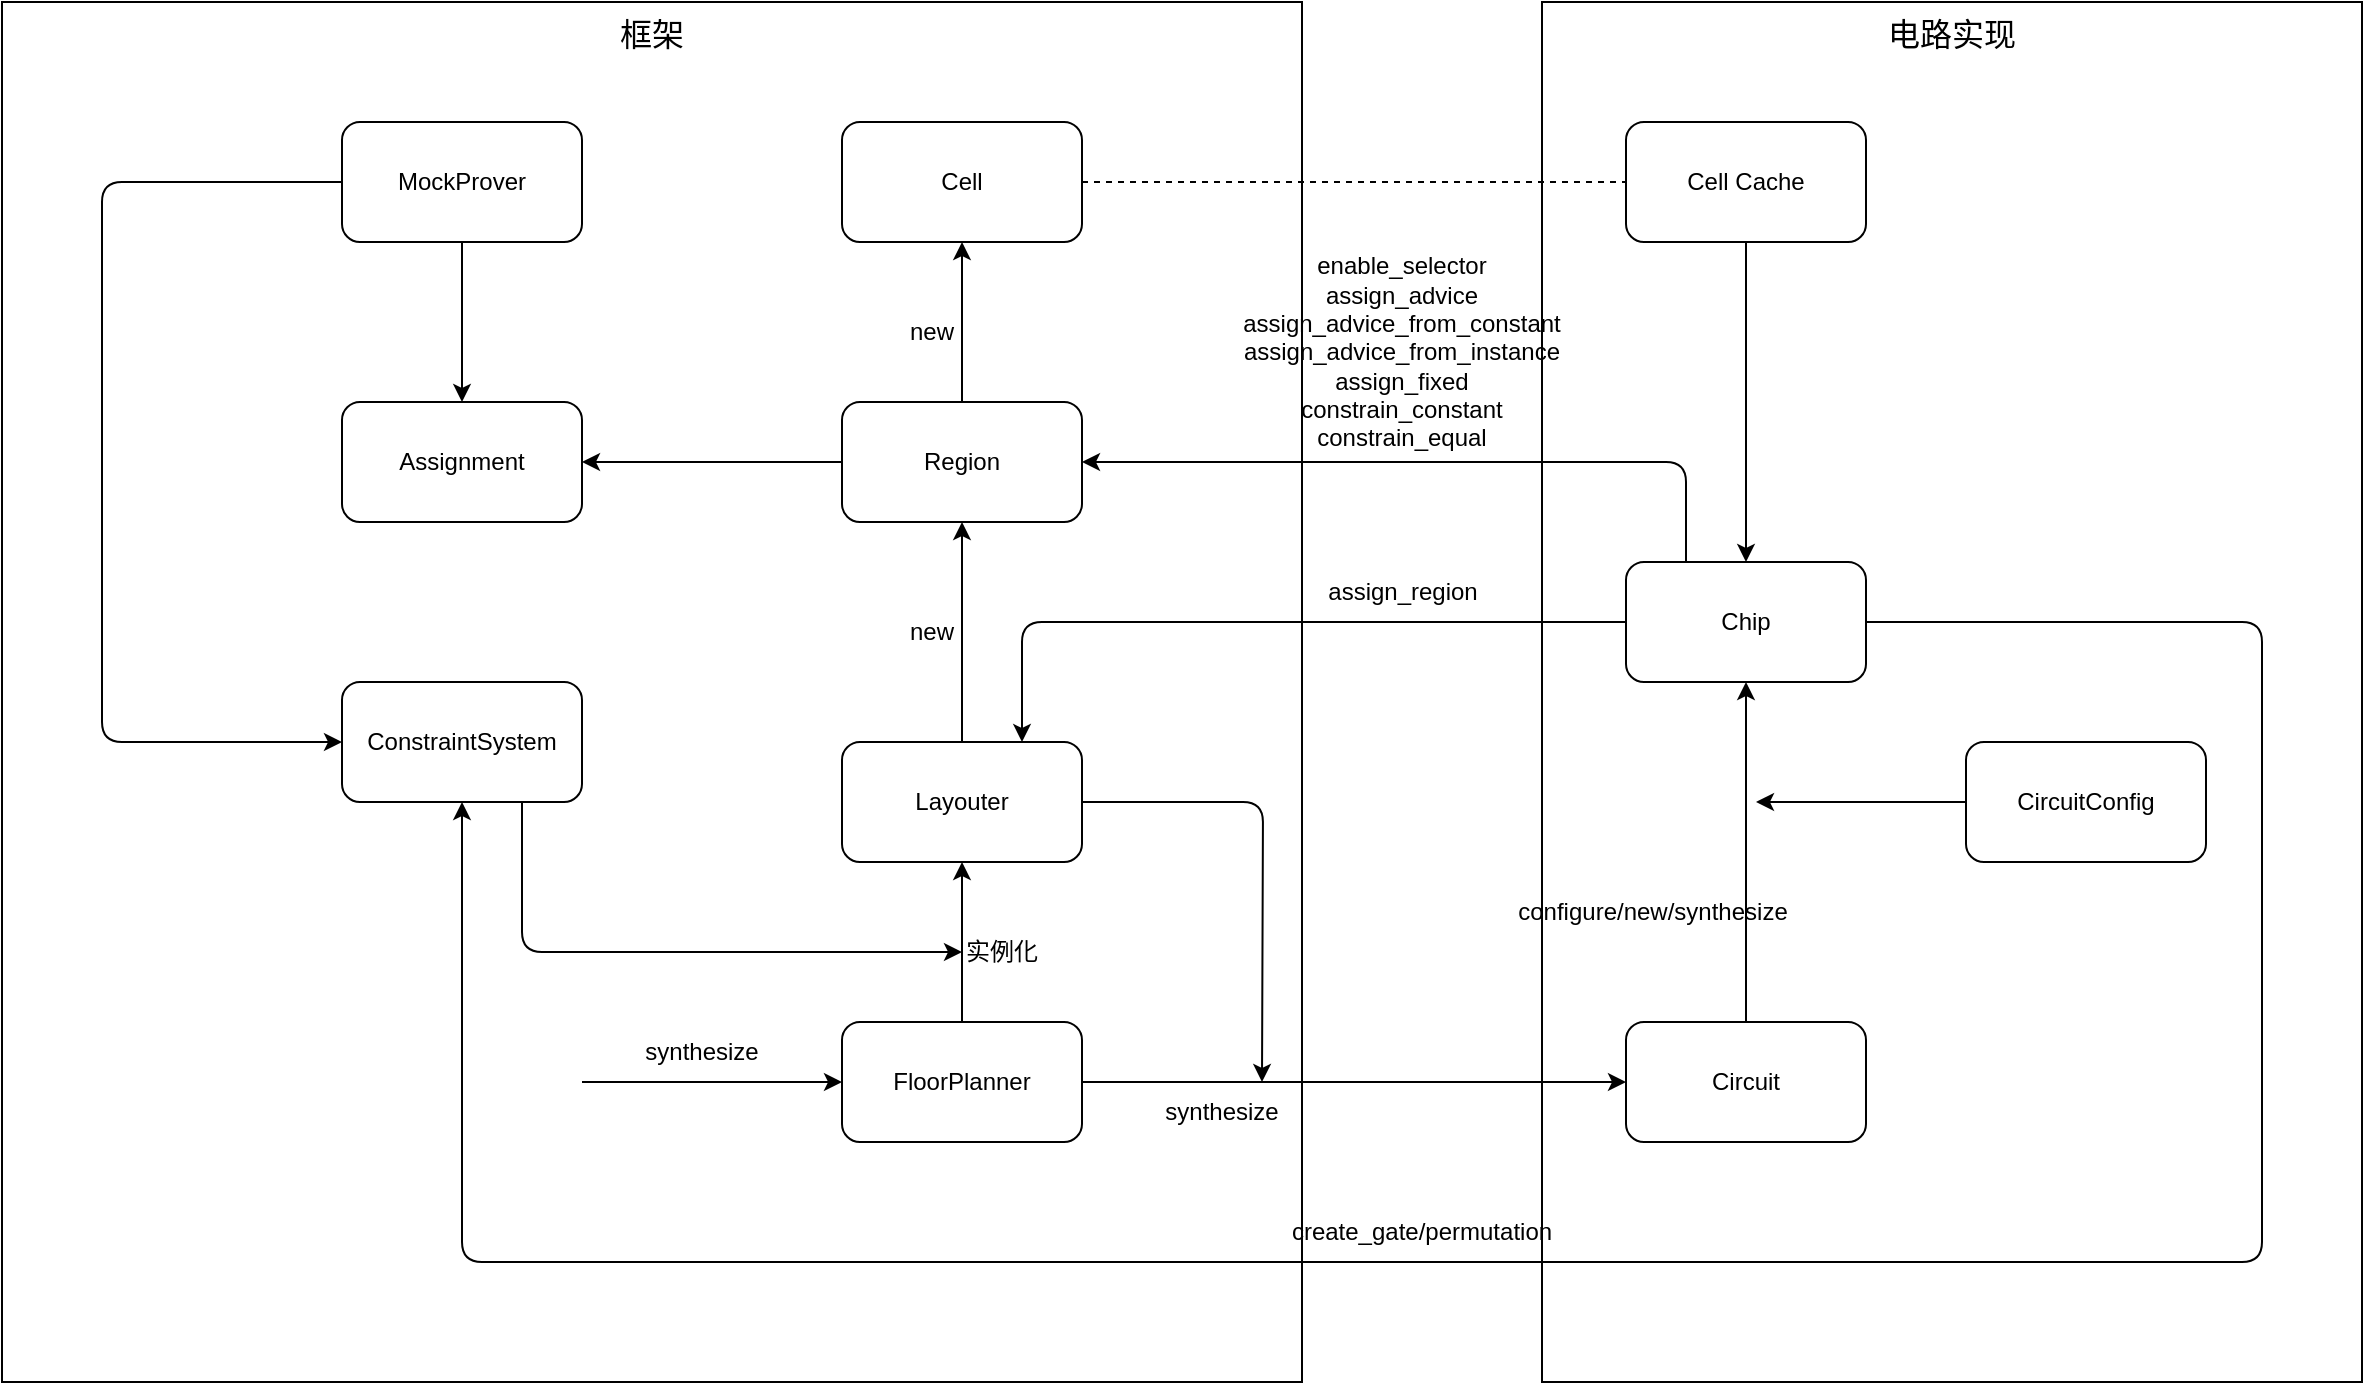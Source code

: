 <mxfile>
    <diagram id="MIAt3X2V9-VPT6RAUHI4" name="Page-1">
        <mxGraphModel dx="2026" dy="365" grid="1" gridSize="10" guides="1" tooltips="1" connect="1" arrows="1" fold="1" page="1" pageScale="1" pageWidth="850" pageHeight="1100" math="0" shadow="0">
            <root>
                <mxCell id="0"/>
                <mxCell id="1" parent="0"/>
                <mxCell id="58" value="&lt;font style=&quot;font-size: 16px;&quot;&gt;电路实现&lt;/font&gt;" style="rounded=0;whiteSpace=wrap;html=1;verticalAlign=top;" vertex="1" parent="1">
                    <mxGeometry x="590" y="205" width="410" height="690" as="geometry"/>
                </mxCell>
                <mxCell id="57" value="&lt;font style=&quot;font-size: 16px;&quot;&gt;框架&lt;/font&gt;" style="rounded=0;whiteSpace=wrap;html=1;verticalAlign=top;" vertex="1" parent="1">
                    <mxGeometry x="-180" y="205" width="650" height="690" as="geometry"/>
                </mxCell>
                <mxCell id="17" value="" style="edgeStyle=none;html=1;" edge="1" parent="1" source="15" target="16">
                    <mxGeometry relative="1" as="geometry"/>
                </mxCell>
                <mxCell id="19" value="" style="edgeStyle=orthogonalEdgeStyle;html=1;entryX=0;entryY=0.5;entryDx=0;entryDy=0;" edge="1" parent="1" source="15" target="18">
                    <mxGeometry relative="1" as="geometry">
                        <Array as="points">
                            <mxPoint x="-130" y="295"/>
                            <mxPoint x="-130" y="575"/>
                        </Array>
                    </mxGeometry>
                </mxCell>
                <mxCell id="15" value="MockProver" style="rounded=1;whiteSpace=wrap;html=1;" vertex="1" parent="1">
                    <mxGeometry x="-10" y="265" width="120" height="60" as="geometry"/>
                </mxCell>
                <mxCell id="21" value="" style="html=1;exitX=0;exitY=0.5;exitDx=0;exitDy=0;entryX=1;entryY=0.5;entryDx=0;entryDy=0;" edge="1" parent="1" source="20" target="16">
                    <mxGeometry relative="1" as="geometry">
                        <mxPoint x="290" y="285" as="targetPoint"/>
                    </mxGeometry>
                </mxCell>
                <mxCell id="16" value="Assignment" style="whiteSpace=wrap;html=1;rounded=1;" vertex="1" parent="1">
                    <mxGeometry x="-10" y="405" width="120" height="60" as="geometry"/>
                </mxCell>
                <mxCell id="47" value="" style="edgeStyle=orthogonalEdgeStyle;html=1;entryX=0;entryY=0.5;entryDx=0;entryDy=0;exitX=0.75;exitY=1;exitDx=0;exitDy=0;" edge="1" parent="1" source="18" target="45">
                    <mxGeometry relative="1" as="geometry">
                        <Array as="points">
                            <mxPoint x="80" y="680"/>
                        </Array>
                    </mxGeometry>
                </mxCell>
                <mxCell id="18" value="ConstraintSystem" style="whiteSpace=wrap;html=1;rounded=1;" vertex="1" parent="1">
                    <mxGeometry x="-10" y="545" width="120" height="60" as="geometry"/>
                </mxCell>
                <mxCell id="29" value="" style="edgeStyle=none;html=1;" edge="1" parent="1" source="20" target="28">
                    <mxGeometry relative="1" as="geometry"/>
                </mxCell>
                <mxCell id="20" value="Region" style="whiteSpace=wrap;html=1;rounded=1;" vertex="1" parent="1">
                    <mxGeometry x="240" y="405" width="120" height="60" as="geometry"/>
                </mxCell>
                <mxCell id="24" value="" style="edgeStyle=none;html=1;" edge="1" parent="1" source="22" target="23">
                    <mxGeometry relative="1" as="geometry"/>
                </mxCell>
                <mxCell id="42" value="" style="edgeStyle=orthogonalEdgeStyle;html=1;" edge="1" parent="1" source="22" target="34">
                    <mxGeometry relative="1" as="geometry"/>
                </mxCell>
                <mxCell id="22" value="FloorPlanner" style="whiteSpace=wrap;html=1;rounded=1;" vertex="1" parent="1">
                    <mxGeometry x="240" y="715" width="120" height="60" as="geometry"/>
                </mxCell>
                <mxCell id="26" value="" style="edgeStyle=none;html=1;" edge="1" parent="1" source="23" target="20">
                    <mxGeometry relative="1" as="geometry"/>
                </mxCell>
                <mxCell id="51" value="" style="edgeStyle=orthogonalEdgeStyle;html=1;startArrow=none;startFill=0;endArrow=classic;endFill=1;" edge="1" parent="1" source="23">
                    <mxGeometry relative="1" as="geometry">
                        <mxPoint x="450" y="745" as="targetPoint"/>
                    </mxGeometry>
                </mxCell>
                <mxCell id="23" value="Layouter" style="whiteSpace=wrap;html=1;rounded=1;" vertex="1" parent="1">
                    <mxGeometry x="240" y="575" width="120" height="60" as="geometry"/>
                </mxCell>
                <mxCell id="31" value="" style="edgeStyle=none;html=1;startArrow=none;startFill=0;endArrow=none;endFill=0;dashed=1;" edge="1" parent="1" source="28" target="30">
                    <mxGeometry relative="1" as="geometry"/>
                </mxCell>
                <mxCell id="28" value="Cell" style="whiteSpace=wrap;html=1;rounded=1;" vertex="1" parent="1">
                    <mxGeometry x="240" y="265" width="120" height="60" as="geometry"/>
                </mxCell>
                <mxCell id="33" value="" style="edgeStyle=none;html=1;" edge="1" parent="1" source="30" target="32">
                    <mxGeometry relative="1" as="geometry"/>
                </mxCell>
                <mxCell id="30" value="Cell Cache" style="whiteSpace=wrap;html=1;rounded=1;" vertex="1" parent="1">
                    <mxGeometry x="632" y="265" width="120" height="60" as="geometry"/>
                </mxCell>
                <mxCell id="35" value="" style="edgeStyle=none;html=1;entryX=0.5;entryY=1;entryDx=0;entryDy=0;exitX=0.5;exitY=0;exitDx=0;exitDy=0;" edge="1" parent="1" source="34" target="32">
                    <mxGeometry relative="1" as="geometry">
                        <mxPoint x="822" y="655" as="sourcePoint"/>
                        <mxPoint x="752" y="675" as="targetPoint"/>
                    </mxGeometry>
                </mxCell>
                <mxCell id="53" value="" style="edgeStyle=orthogonalEdgeStyle;html=1;startArrow=none;startFill=0;endArrow=classic;endFill=1;entryX=1;entryY=0.5;entryDx=0;entryDy=0;exitX=0.25;exitY=0;exitDx=0;exitDy=0;" edge="1" parent="1" source="32" target="20">
                    <mxGeometry relative="1" as="geometry"/>
                </mxCell>
                <mxCell id="60" value="" style="edgeStyle=orthogonalEdgeStyle;html=1;fontSize=16;startArrow=none;startFill=0;endArrow=classic;endFill=1;entryX=0.5;entryY=1;entryDx=0;entryDy=0;" edge="1" parent="1" source="32" target="18">
                    <mxGeometry relative="1" as="geometry">
                        <Array as="points">
                            <mxPoint x="950" y="515"/>
                            <mxPoint x="950" y="835"/>
                            <mxPoint x="50" y="835"/>
                        </Array>
                    </mxGeometry>
                </mxCell>
                <mxCell id="32" value="Chip" style="whiteSpace=wrap;html=1;rounded=1;" vertex="1" parent="1">
                    <mxGeometry x="632" y="485" width="120" height="60" as="geometry"/>
                </mxCell>
                <mxCell id="34" value="Circuit" style="whiteSpace=wrap;html=1;rounded=1;" vertex="1" parent="1">
                    <mxGeometry x="632" y="715" width="120" height="60" as="geometry"/>
                </mxCell>
                <mxCell id="38" value="" style="html=1;exitX=0;exitY=0.5;exitDx=0;exitDy=0;" edge="1" parent="1" source="36">
                    <mxGeometry relative="1" as="geometry">
                        <mxPoint x="742" y="915" as="sourcePoint"/>
                        <mxPoint x="697" y="605" as="targetPoint"/>
                    </mxGeometry>
                </mxCell>
                <mxCell id="36" value="CircuitConfig" style="rounded=1;whiteSpace=wrap;html=1;" vertex="1" parent="1">
                    <mxGeometry x="802" y="575" width="120" height="60" as="geometry"/>
                </mxCell>
                <mxCell id="40" value="" style="edgeStyle=none;html=1;entryX=0;entryY=0.5;entryDx=0;entryDy=0;" edge="1" parent="1" target="22">
                    <mxGeometry relative="1" as="geometry">
                        <mxPoint x="110" y="745" as="sourcePoint"/>
                        <mxPoint x="60" y="685" as="targetPoint"/>
                    </mxGeometry>
                </mxCell>
                <mxCell id="41" value="synthesize" style="text;html=1;strokeColor=none;fillColor=none;align=center;verticalAlign=middle;whiteSpace=wrap;rounded=0;" vertex="1" parent="1">
                    <mxGeometry x="140" y="715" width="60" height="30" as="geometry"/>
                </mxCell>
                <mxCell id="44" value="synthesize" style="text;html=1;strokeColor=none;fillColor=none;align=center;verticalAlign=middle;whiteSpace=wrap;rounded=0;" vertex="1" parent="1">
                    <mxGeometry x="400" y="745" width="60" height="30" as="geometry"/>
                </mxCell>
                <mxCell id="45" value="实例化" style="text;html=1;strokeColor=none;fillColor=none;align=center;verticalAlign=middle;whiteSpace=wrap;rounded=0;" vertex="1" parent="1">
                    <mxGeometry x="300" y="665" width="40" height="30" as="geometry"/>
                </mxCell>
                <mxCell id="46" value="new" style="text;html=1;strokeColor=none;fillColor=none;align=center;verticalAlign=middle;whiteSpace=wrap;rounded=0;" vertex="1" parent="1">
                    <mxGeometry x="270" y="505" width="30" height="30" as="geometry"/>
                </mxCell>
                <mxCell id="48" value="new" style="text;html=1;strokeColor=none;fillColor=none;align=center;verticalAlign=middle;whiteSpace=wrap;rounded=0;" vertex="1" parent="1">
                    <mxGeometry x="270" y="355" width="30" height="30" as="geometry"/>
                </mxCell>
                <mxCell id="49" value="configure/new/synthesize" style="text;html=1;strokeColor=none;fillColor=none;align=center;verticalAlign=middle;whiteSpace=wrap;rounded=0;" vertex="1" parent="1">
                    <mxGeometry x="598" y="645" width="95" height="30" as="geometry"/>
                </mxCell>
                <mxCell id="54" value="" style="edgeStyle=orthogonalEdgeStyle;html=1;startArrow=none;startFill=0;endArrow=classic;endFill=1;entryX=0.75;entryY=0;entryDx=0;entryDy=0;exitX=0;exitY=0.5;exitDx=0;exitDy=0;" edge="1" parent="1" source="32" target="23">
                    <mxGeometry relative="1" as="geometry">
                        <mxPoint x="500" y="515" as="sourcePoint"/>
                        <mxPoint x="370" y="445" as="targetPoint"/>
                    </mxGeometry>
                </mxCell>
                <mxCell id="55" value="assign_region" style="text;html=1;strokeColor=none;fillColor=none;align=center;verticalAlign=middle;whiteSpace=wrap;rounded=0;" vertex="1" parent="1">
                    <mxGeometry x="473" y="485" width="95" height="30" as="geometry"/>
                </mxCell>
                <mxCell id="56" value="&lt;div&gt;enable_selector&lt;/div&gt;&lt;div&gt;assign_advice&lt;/div&gt;&lt;div&gt;assign_advice_from_constant&lt;/div&gt;&lt;div&gt;assign_advice_from_instance&lt;/div&gt;&lt;div&gt;assign_fixed&lt;/div&gt;&lt;div&gt;constrain_constant&lt;/div&gt;&lt;div&gt;constrain_equal&lt;/div&gt;" style="text;html=1;strokeColor=none;fillColor=none;align=center;verticalAlign=middle;whiteSpace=wrap;rounded=0;" vertex="1" parent="1">
                    <mxGeometry x="435" y="325" width="170" height="110" as="geometry"/>
                </mxCell>
                <mxCell id="61" value="create_gate/permutation" style="text;html=1;strokeColor=none;fillColor=none;align=center;verticalAlign=middle;whiteSpace=wrap;rounded=0;" vertex="1" parent="1">
                    <mxGeometry x="455" y="805" width="150" height="30" as="geometry"/>
                </mxCell>
            </root>
        </mxGraphModel>
    </diagram>
</mxfile>
